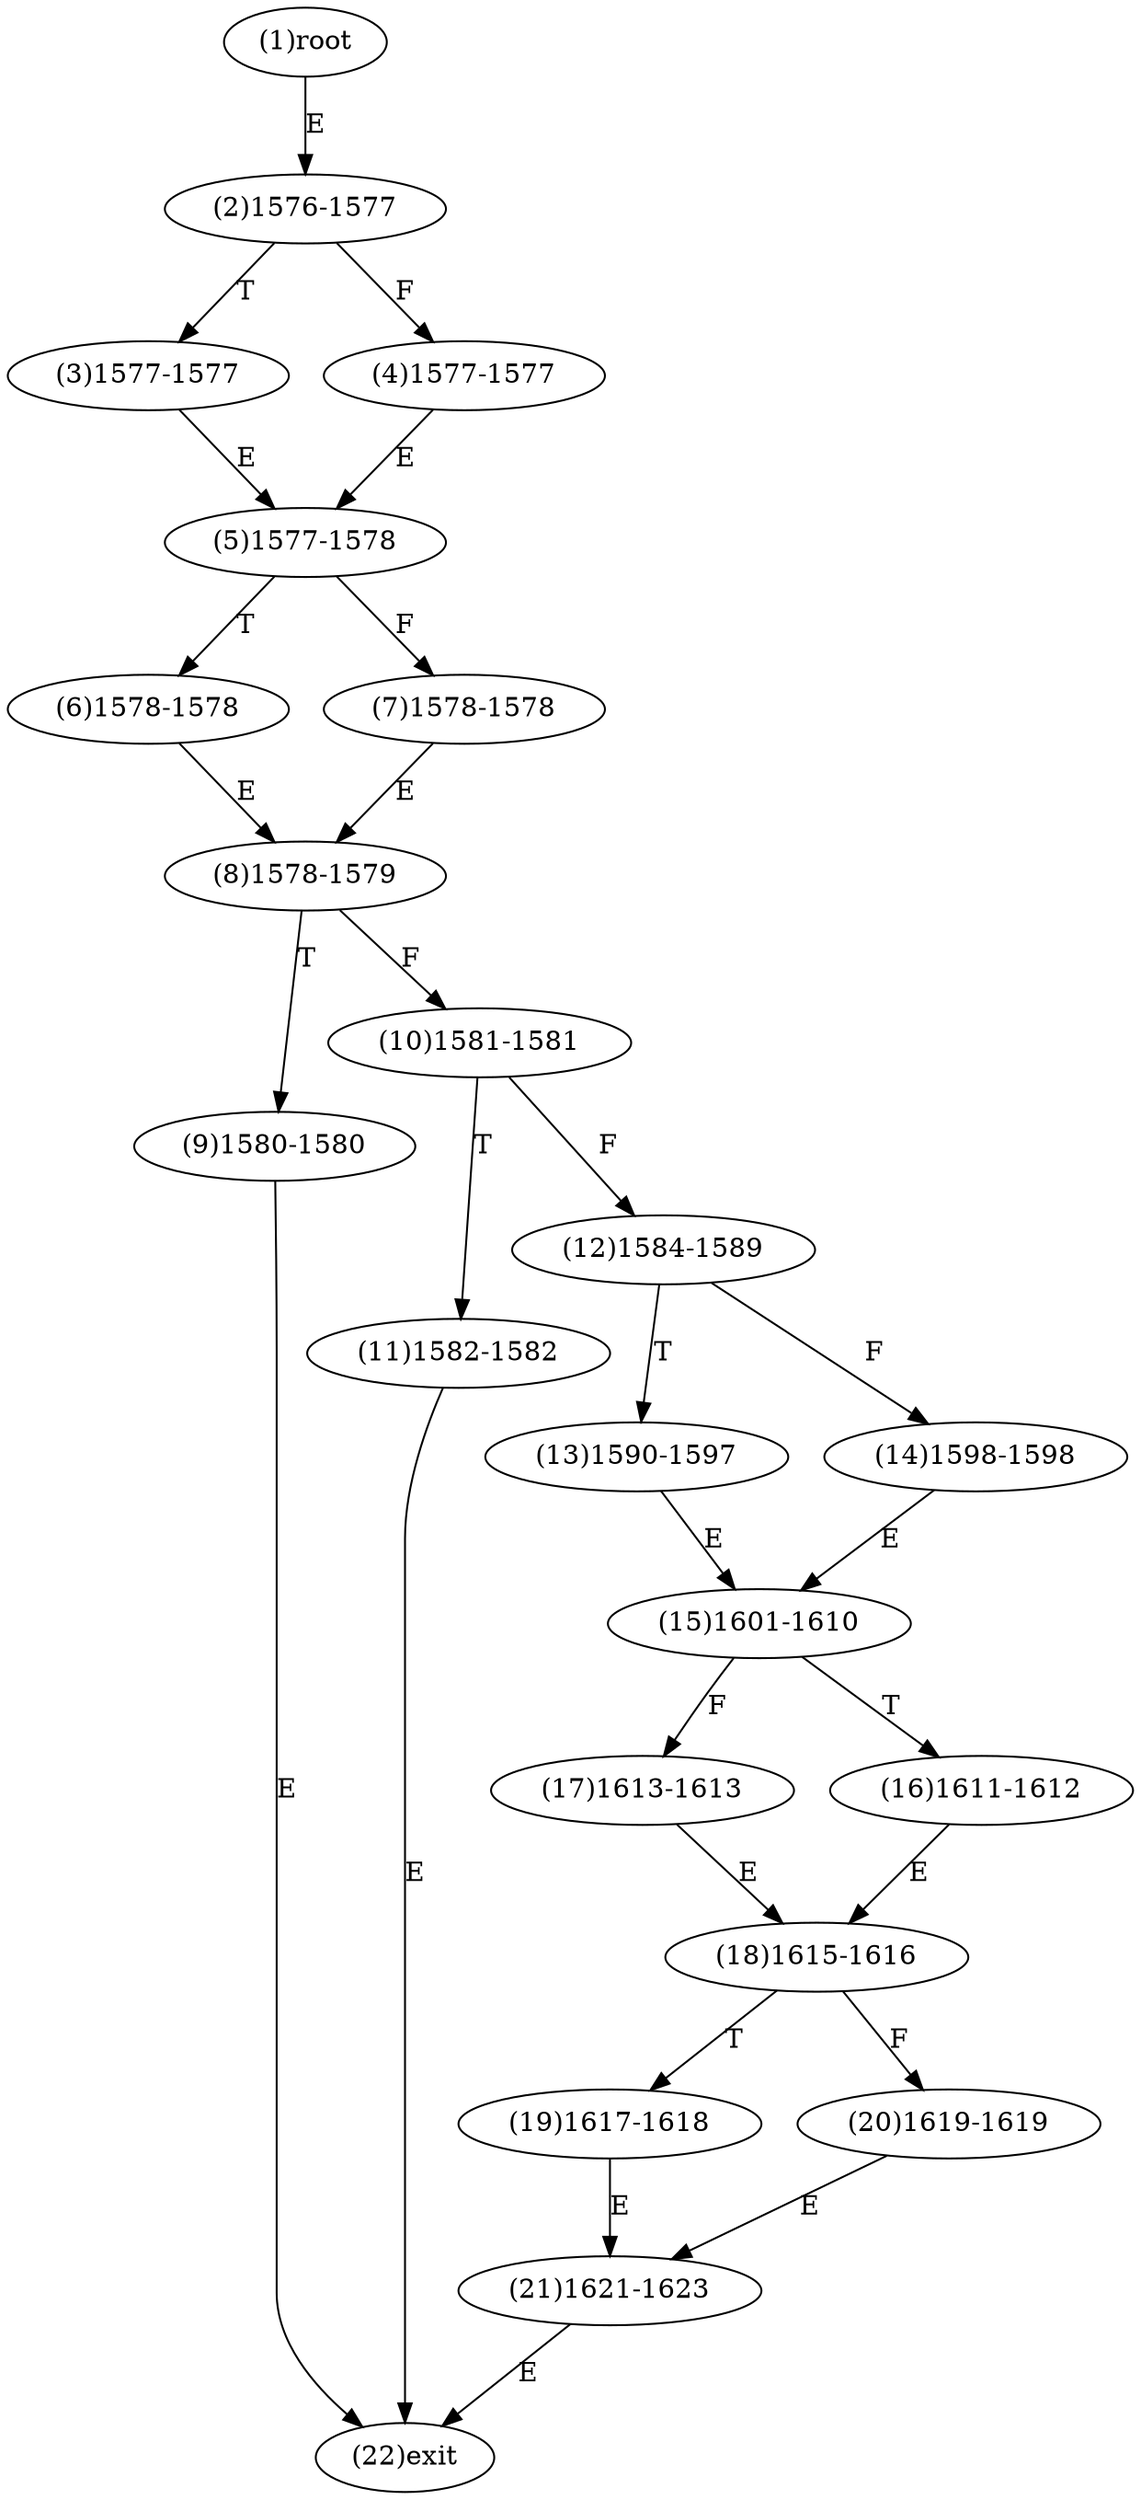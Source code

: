 digraph "" { 
1[ label="(1)root"];
2[ label="(2)1576-1577"];
3[ label="(3)1577-1577"];
4[ label="(4)1577-1577"];
5[ label="(5)1577-1578"];
6[ label="(6)1578-1578"];
7[ label="(7)1578-1578"];
8[ label="(8)1578-1579"];
9[ label="(9)1580-1580"];
10[ label="(10)1581-1581"];
11[ label="(11)1582-1582"];
12[ label="(12)1584-1589"];
13[ label="(13)1590-1597"];
14[ label="(14)1598-1598"];
15[ label="(15)1601-1610"];
17[ label="(17)1613-1613"];
16[ label="(16)1611-1612"];
19[ label="(19)1617-1618"];
18[ label="(18)1615-1616"];
21[ label="(21)1621-1623"];
20[ label="(20)1619-1619"];
22[ label="(22)exit"];
1->2[ label="E"];
2->4[ label="F"];
2->3[ label="T"];
3->5[ label="E"];
4->5[ label="E"];
5->7[ label="F"];
5->6[ label="T"];
6->8[ label="E"];
7->8[ label="E"];
8->10[ label="F"];
8->9[ label="T"];
9->22[ label="E"];
10->12[ label="F"];
10->11[ label="T"];
11->22[ label="E"];
12->14[ label="F"];
12->13[ label="T"];
13->15[ label="E"];
14->15[ label="E"];
15->17[ label="F"];
15->16[ label="T"];
16->18[ label="E"];
17->18[ label="E"];
18->20[ label="F"];
18->19[ label="T"];
19->21[ label="E"];
20->21[ label="E"];
21->22[ label="E"];
}